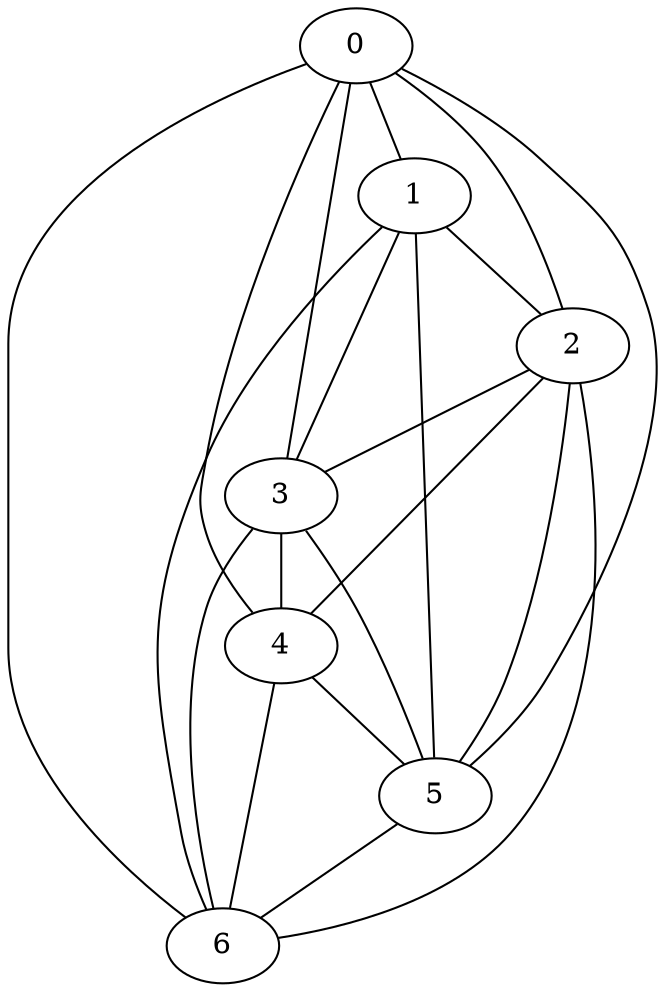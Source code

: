 graph G {
   0 -- 1
   0 -- 3
   0 -- 2
   0 -- 5
   0 -- 4
   0 -- 6
   1 -- 3
   1 -- 2
   1 -- 5
   1 -- 6
   2 -- 3
   2 -- 5
   2 -- 4
   2 -- 6
   3 -- 5
   3 -- 4
   3 -- 6
   4 -- 5
   4 -- 6
   5 -- 6
}

